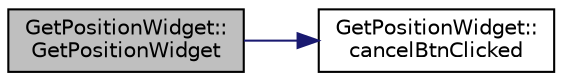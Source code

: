 digraph "GetPositionWidget::GetPositionWidget"
{
 // INTERACTIVE_SVG=YES
  edge [fontname="Helvetica",fontsize="10",labelfontname="Helvetica",labelfontsize="10"];
  node [fontname="Helvetica",fontsize="10",shape=record];
  rankdir="LR";
  Node1 [label="GetPositionWidget::\lGetPositionWidget",height=0.2,width=0.4,color="black", fillcolor="grey75", style="filled", fontcolor="black"];
  Node1 -> Node2 [color="midnightblue",fontsize="10",style="solid",fontname="Helvetica"];
  Node2 [label="GetPositionWidget::\lcancelBtnClicked",height=0.2,width=0.4,color="black", fillcolor="white", style="filled",URL="$d0/d3a/class_get_position_widget.html#ad215eea7390e03f3d56961e8f54140f8"];
}
